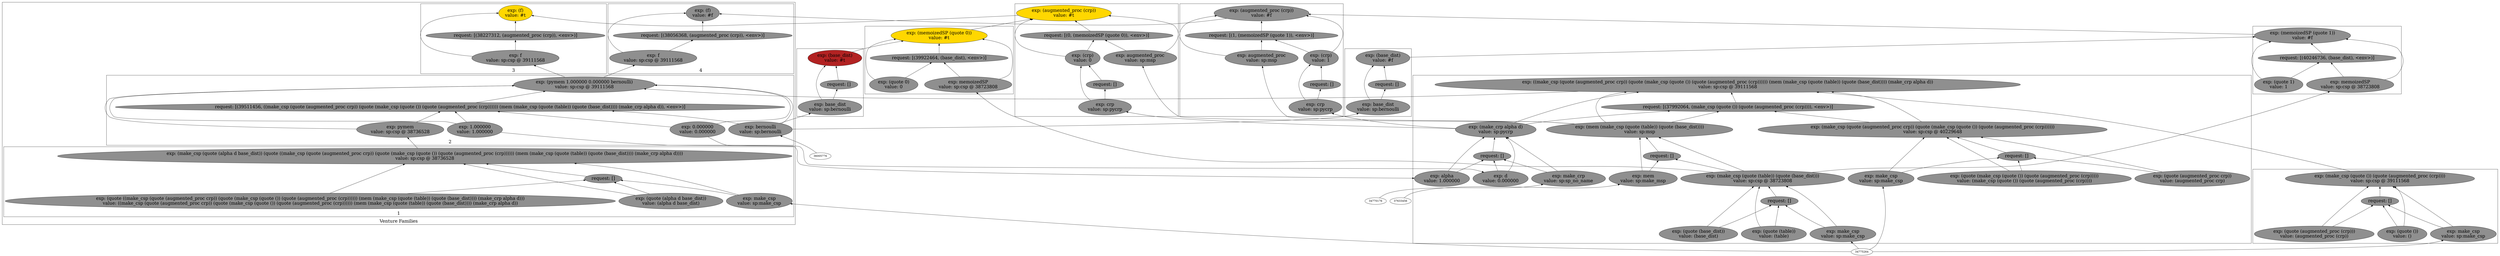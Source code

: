 digraph {
rankdir=BT
fontsize=24
subgraph cluster1 {
label="Venture Families"
subgraph cluster2 {
label="1"
"38736528"["fillcolor"="grey56" "fontsize"="24" "label"="exp: (make_csp (quote (alpha d base_dist)) (quote ((make_csp (quote (augmented_proc crp)) (quote (make_csp (quote ()) (quote (augmented_proc (crp)))))) (mem (make_csp (quote (table)) (quote (base_dist)))) (make_crp alpha d))))\nvalue: sp:csp @ 38736528" "shape"="ellipse" "style"="filled" ]
"38599520"["fillcolor"="grey56" "fontsize"="24" "label"="request: []" "shape"="ellipse" "style"="filled" ]
"38774272"["fillcolor"="grey56" "fontsize"="24" "label"="exp: make_csp\nvalue: sp:make_csp" "shape"="ellipse" "style"="filled" ]
"39190176"["fillcolor"="grey56" "fontsize"="24" "label"="exp: (quote (alpha d base_dist))\nvalue: (alpha d base_dist)" "shape"="ellipse" "style"="filled" ]
"39225120"["fillcolor"="grey56" "fontsize"="24" "label"="exp: (quote ((make_csp (quote (augmented_proc crp)) (quote (make_csp (quote ()) (quote (augmented_proc (crp)))))) (mem (make_csp (quote (table)) (quote (base_dist)))) (make_crp alpha d)))\nvalue: ((make_csp (quote (augmented_proc crp)) (quote (make_csp (quote ()) (quote (augmented_proc (crp)))))) (mem (make_csp (quote (table)) (quote (base_dist)))) (make_crp alpha d))" "shape"="ellipse" "style"="filled" ]
}

subgraph cluster3 {
label="2"
"39872880"["fillcolor"="grey56" "fontsize"="24" "label"="exp: (pymem 1.000000 0.000000 bernoulli)\nvalue: sp:csp @ 39111568" "shape"="ellipse" "style"="filled" ]
"39511456"["fillcolor"="grey56" "fontsize"="24" "label"="request: [(39511456, ((make_csp (quote (augmented_proc crp)) (quote (make_csp (quote ()) (quote (augmented_proc (crp)))))) (mem (make_csp (quote (table)) (quote (base_dist)))) (make_crp alpha d)), <env>)]" "shape"="ellipse" "style"="filled" ]
"38223312"["fillcolor"="grey56" "fontsize"="24" "label"="exp: pymem\nvalue: sp:csp @ 38736528" "shape"="ellipse" "style"="filled" ]
"39449936"["fillcolor"="grey56" "fontsize"="24" "label"="exp: 1.000000\nvalue: 1.000000" "shape"="ellipse" "style"="filled" ]
"38188544"["fillcolor"="grey56" "fontsize"="24" "label"="exp: 0.000000\nvalue: 0.000000" "shape"="ellipse" "style"="filled" ]
"37791280"["fillcolor"="grey56" "fontsize"="24" "label"="exp: bernoulli\nvalue: sp:bernoulli" "shape"="ellipse" "style"="filled" ]
}

subgraph cluster4 {
label="3"
"37957552"["fillcolor"="gold" "fontsize"="24" "label"="exp: (f)\nvalue: #t" "shape"="ellipse" "style"="filled" ]
"38227312"["fillcolor"="grey56" "fontsize"="24" "label"="request: [(38227312, (augmented_proc (crp)), <env>)]" "shape"="ellipse" "style"="filled" ]
"39286320"["fillcolor"="grey56" "fontsize"="24" "label"="exp: f\nvalue: sp:csp @ 39111568" "shape"="ellipse" "style"="filled" ]
}

subgraph cluster5 {
label="4"
"40205232"["fillcolor"="grey56" "fontsize"="24" "label"="exp: (f)\nvalue: #f" "shape"="ellipse" "style"="filled" ]
"38056368"["fillcolor"="grey56" "fontsize"="24" "label"="request: [(38056368, (augmented_proc (crp)), <env>)]" "shape"="ellipse" "style"="filled" ]
"38226256"["fillcolor"="grey56" "fontsize"="24" "label"="exp: f\nvalue: sp:csp @ 39111568" "shape"="ellipse" "style"="filled" ]
}

}

subgraph cluster6 {
label=""
"37875408"["fillcolor"="grey56" "fontsize"="24" "label"="exp: ((make_csp (quote (augmented_proc crp)) (quote (make_csp (quote ()) (quote (augmented_proc (crp)))))) (mem (make_csp (quote (table)) (quote (base_dist)))) (make_crp alpha d))\nvalue: sp:csp @ 39111568" "shape"="ellipse" "style"="filled" ]
"37992064"["fillcolor"="grey56" "fontsize"="24" "label"="request: [(37992064, (make_csp (quote ()) (quote (augmented_proc (crp)))), <env>)]" "shape"="ellipse" "style"="filled" ]
"40229648"["fillcolor"="grey56" "fontsize"="24" "label"="exp: (make_csp (quote (augmented_proc crp)) (quote (make_csp (quote ()) (quote (augmented_proc (crp))))))\nvalue: sp:csp @ 40229648" "shape"="ellipse" "style"="filled" ]
"40197808"["fillcolor"="grey56" "fontsize"="24" "label"="request: []" "shape"="ellipse" "style"="filled" ]
"38038928"["fillcolor"="grey56" "fontsize"="24" "label"="exp: make_csp\nvalue: sp:make_csp" "shape"="ellipse" "style"="filled" ]
"38229472"["fillcolor"="grey56" "fontsize"="24" "label"="exp: (quote (augmented_proc crp))\nvalue: (augmented_proc crp)" "shape"="ellipse" "style"="filled" ]
"37763280"["fillcolor"="grey56" "fontsize"="24" "label"="exp: (quote (make_csp (quote ()) (quote (augmented_proc (crp)))))\nvalue: (make_csp (quote ()) (quote (augmented_proc (crp))))" "shape"="ellipse" "style"="filled" ]
"38585232"["fillcolor"="grey56" "fontsize"="24" "label"="exp: (mem (make_csp (quote (table)) (quote (base_dist))))\nvalue: sp:msp" "shape"="ellipse" "style"="filled" ]
"38549056"["fillcolor"="grey56" "fontsize"="24" "label"="request: []" "shape"="ellipse" "style"="filled" ]
"38636432"["fillcolor"="grey56" "fontsize"="24" "label"="exp: mem\nvalue: sp:make_msp" "shape"="ellipse" "style"="filled" ]
"38723808"["fillcolor"="grey56" "fontsize"="24" "label"="exp: (make_csp (quote (table)) (quote (base_dist)))\nvalue: sp:csp @ 38723808" "shape"="ellipse" "style"="filled" ]
"38672608"["fillcolor"="grey56" "fontsize"="24" "label"="request: []" "shape"="ellipse" "style"="filled" ]
"38759984"["fillcolor"="grey56" "fontsize"="24" "label"="exp: make_csp\nvalue: sp:make_csp" "shape"="ellipse" "style"="filled" ]
"38797728"["fillcolor"="grey56" "fontsize"="24" "label"="exp: (quote (table))\nvalue: (table)" "shape"="ellipse" "style"="filled" ]
"38835472"["fillcolor"="grey56" "fontsize"="24" "label"="exp: (quote (base_dist))\nvalue: (base_dist)" "shape"="ellipse" "style"="filled" ]
"38910960"["fillcolor"="grey56" "fontsize"="24" "label"="exp: (make_crp alpha d)\nvalue: sp:pycrp" "shape"="ellipse" "style"="filled" ]
"38873216"["fillcolor"="grey56" "fontsize"="24" "label"="request: []" "shape"="ellipse" "style"="filled" ]
"38948704"["fillcolor"="grey56" "fontsize"="24" "label"="exp: make_crp\nvalue: sp:sp_no_name" "shape"="ellipse" "style"="filled" ]
"38986448"["fillcolor"="grey56" "fontsize"="24" "label"="exp: alpha\nvalue: 1.000000" "shape"="ellipse" "style"="filled" ]
"39024192"["fillcolor"="grey56" "fontsize"="24" "label"="exp: d\nvalue: 0.000000" "shape"="ellipse" "style"="filled" ]
}

subgraph cluster7 {
label=""
"38055024"["fillcolor"="grey56" "fontsize"="24" "label"="exp: (augmented_proc (crp))\nvalue: #f" "shape"="ellipse" "style"="filled" ]
"40223984"["fillcolor"="grey56" "fontsize"="24" "label"="request: [(1, (memoizedSP (quote 1)), <env>)]" "shape"="ellipse" "style"="filled" ]
"37957264"["fillcolor"="grey56" "fontsize"="24" "label"="exp: augmented_proc\nvalue: sp:msp" "shape"="ellipse" "style"="filled" ]
"37909168"["fillcolor"="grey56" "fontsize"="24" "label"="exp: (crp)\nvalue: 1" "shape"="ellipse" "style"="filled" ]
"40202336"["fillcolor"="grey56" "fontsize"="24" "label"="request: []" "shape"="ellipse" "style"="filled" ]
"40227040"["fillcolor"="grey56" "fontsize"="24" "label"="exp: crp\nvalue: sp:pycrp" "shape"="ellipse" "style"="filled" ]
}

subgraph cluster8 {
label=""
"38061808"["fillcolor"="grey56" "fontsize"="24" "label"="exp: (memoizedSP (quote 1))\nvalue: #f" "shape"="ellipse" "style"="filled" ]
"40246736"["fillcolor"="grey56" "fontsize"="24" "label"="request: [(40246736, (base_dist), <env>)]" "shape"="ellipse" "style"="filled" ]
"28900944"["fillcolor"="grey56" "fontsize"="24" "label"="exp: memoizedSP\nvalue: sp:csp @ 38723808" "shape"="ellipse" "style"="filled" ]
"28901216"["fillcolor"="grey56" "fontsize"="24" "label"="exp: (quote 1)\nvalue: 1" "shape"="ellipse" "style"="filled" ]
}

subgraph cluster9 {
label=""
"39111568"["fillcolor"="grey56" "fontsize"="24" "label"="exp: (make_csp (quote ()) (quote (augmented_proc (crp))))\nvalue: sp:csp @ 39111568" "shape"="ellipse" "style"="filled" ]
"39061936"["fillcolor"="grey56" "fontsize"="24" "label"="request: []" "shape"="ellipse" "style"="filled" ]
"39161200"["fillcolor"="grey56" "fontsize"="24" "label"="exp: make_csp\nvalue: sp:make_csp" "shape"="ellipse" "style"="filled" ]
"39210832"["fillcolor"="grey56" "fontsize"="24" "label"="exp: (quote ())\nvalue: ()" "shape"="ellipse" "style"="filled" ]
"39248576"["fillcolor"="grey56" "fontsize"="24" "label"="exp: (quote (augmented_proc (crp)))\nvalue: (augmented_proc (crp))" "shape"="ellipse" "style"="filled" ]
}

subgraph cluster10 {
label=""
"39409072"["fillcolor"="gold" "fontsize"="24" "label"="exp: (augmented_proc (crp))\nvalue: #t" "shape"="ellipse" "style"="filled" ]
"39347840"["fillcolor"="grey56" "fontsize"="24" "label"="request: [(0, (memoizedSP (quote 0)), <env>)]" "shape"="ellipse" "style"="filled" ]
"39470592"["fillcolor"="grey56" "fontsize"="24" "label"="exp: augmented_proc\nvalue: sp:msp" "shape"="ellipse" "style"="filled" ]
"39843904"["fillcolor"="grey56" "fontsize"="24" "label"="exp: (crp)\nvalue: 0" "shape"="ellipse" "style"="filled" ]
"39532112"["fillcolor"="grey56" "fontsize"="24" "label"="request: []" "shape"="ellipse" "style"="filled" ]
"39893536"["fillcolor"="grey56" "fontsize"="24" "label"="exp: crp\nvalue: sp:pycrp" "shape"="ellipse" "style"="filled" ]
}

subgraph cluster11 {
label=""
"39943168"["fillcolor"="gold" "fontsize"="24" "label"="exp: (memoizedSP (quote 0))\nvalue: #t" "shape"="ellipse" "style"="filled" ]
"39922464"["fillcolor"="grey56" "fontsize"="24" "label"="request: [(39922464, (base_dist), <env>)]" "shape"="ellipse" "style"="filled" ]
"40004976"["fillcolor"="grey56" "fontsize"="24" "label"="exp: memoizedSP\nvalue: sp:csp @ 38723808" "shape"="ellipse" "style"="filled" ]
"40054608"["fillcolor"="grey56" "fontsize"="24" "label"="exp: (quote 0)\nvalue: 0" "shape"="ellipse" "style"="filled" ]
}

subgraph cluster12 {
label=""
"40198992"["fillcolor"="firebrick" "fontsize"="24" "label"="exp: (base_dist)\nvalue: #t" "shape"="ellipse" "style"="filled" ]
"40104240"["fillcolor"="grey56" "fontsize"="24" "label"="request: []" "shape"="ellipse" "style"="filled" ]
"40213552"["fillcolor"="grey56" "fontsize"="24" "label"="exp: base_dist\nvalue: sp:bernoulli" "shape"="ellipse" "style"="filled" ]
}

subgraph cluster13 {
label=""
"40208768"["fillcolor"="grey56" "fontsize"="24" "label"="exp: (base_dist)\nvalue: #f" "shape"="ellipse" "style"="filled" ]
"40208544"["fillcolor"="grey56" "fontsize"="24" "label"="request: []" "shape"="ellipse" "style"="filled" ]
"40264976"["fillcolor"="grey56" "fontsize"="24" "label"="exp: base_dist\nvalue: sp:bernoulli" "shape"="ellipse" "style"="filled" ]
}

"40229648" -> "37875408"["arrowhead"="normal" "color"="black" "style"="solid" ]
"40229648" -> "37992064"["arrowhead"="normal" "color"="black" "style"="solid" ]
"38038928" -> "40229648"["arrowhead"="normal" "color"="black" "style"="solid" ]
"38038928" -> "40197808"["arrowhead"="normal" "color"="black" "style"="solid" ]
"34775264" -> "38038928"["arrowhead"="normal" "color"="black" "style"="solid" ]
"38229472" -> "40229648"["arrowhead"="normal" "color"="black" "style"="solid" ]
"38229472" -> "40197808"["arrowhead"="normal" "color"="black" "style"="solid" ]
"37763280" -> "40229648"["arrowhead"="normal" "color"="black" "style"="solid" ]
"37763280" -> "40197808"["arrowhead"="normal" "color"="black" "style"="solid" ]
"40197808" -> "40229648"["arrowhead"="normal" "color"="black" "style"="solid" ]
"38585232" -> "37875408"["arrowhead"="normal" "color"="black" "style"="solid" ]
"38585232" -> "37992064"["arrowhead"="normal" "color"="black" "style"="solid" ]
"38636432" -> "38585232"["arrowhead"="normal" "color"="black" "style"="solid" ]
"38636432" -> "38549056"["arrowhead"="normal" "color"="black" "style"="solid" ]
"37633456" -> "38636432"["arrowhead"="normal" "color"="black" "style"="solid" ]
"38723808" -> "38585232"["arrowhead"="normal" "color"="black" "style"="solid" ]
"38723808" -> "38549056"["arrowhead"="normal" "color"="black" "style"="solid" ]
"38759984" -> "38723808"["arrowhead"="normal" "color"="black" "style"="solid" ]
"38759984" -> "38672608"["arrowhead"="normal" "color"="black" "style"="solid" ]
"34775264" -> "38759984"["arrowhead"="normal" "color"="black" "style"="solid" ]
"38797728" -> "38723808"["arrowhead"="normal" "color"="black" "style"="solid" ]
"38797728" -> "38672608"["arrowhead"="normal" "color"="black" "style"="solid" ]
"38835472" -> "38723808"["arrowhead"="normal" "color"="black" "style"="solid" ]
"38835472" -> "38672608"["arrowhead"="normal" "color"="black" "style"="solid" ]
"38672608" -> "38723808"["arrowhead"="normal" "color"="black" "style"="solid" ]
"38549056" -> "38585232"["arrowhead"="normal" "color"="black" "style"="solid" ]
"38910960" -> "37875408"["arrowhead"="normal" "color"="black" "style"="solid" ]
"38910960" -> "37992064"["arrowhead"="normal" "color"="black" "style"="solid" ]
"38948704" -> "38910960"["arrowhead"="normal" "color"="black" "style"="solid" ]
"38948704" -> "38873216"["arrowhead"="normal" "color"="black" "style"="solid" ]
"34770176" -> "38948704"["arrowhead"="normal" "color"="black" "style"="solid" ]
"38986448" -> "38910960"["arrowhead"="normal" "color"="black" "style"="solid" ]
"38986448" -> "38873216"["arrowhead"="normal" "color"="black" "style"="solid" ]
"39449936" -> "38986448"["arrowhead"="normal" "color"="black" "style"="solid" ]
"39024192" -> "38910960"["arrowhead"="normal" "color"="black" "style"="solid" ]
"39024192" -> "38873216"["arrowhead"="normal" "color"="black" "style"="solid" ]
"38188544" -> "39024192"["arrowhead"="normal" "color"="black" "style"="solid" ]
"38873216" -> "38910960"["arrowhead"="normal" "color"="black" "style"="solid" ]
"37992064" -> "37875408"["arrowhead"="normal" "color"="black" "style"="solid" ]
"39111568" -> "37875408"["arrowhead"="normal" "color"="black" "style"="solid" ]
"39286320" -> "37957552"["arrowhead"="normal" "color"="black" "style"="solid" ]
"39286320" -> "38227312"["arrowhead"="normal" "color"="black" "style"="solid" ]
"39872880" -> "39286320"["arrowhead"="normal" "color"="black" "style"="solid" ]
"38227312" -> "37957552"["arrowhead"="normal" "color"="black" "style"="solid" ]
"39409072" -> "37957552"["arrowhead"="normal" "color"="black" "style"="solid" ]
"37957264" -> "38055024"["arrowhead"="normal" "color"="black" "style"="solid" ]
"37957264" -> "40223984"["arrowhead"="normal" "color"="black" "style"="solid" ]
"38585232" -> "37957264"["arrowhead"="normal" "color"="black" "style"="solid" ]
"37909168" -> "38055024"["arrowhead"="normal" "color"="black" "style"="solid" ]
"37909168" -> "40223984"["arrowhead"="normal" "color"="black" "style"="solid" ]
"40227040" -> "37909168"["arrowhead"="normal" "color"="black" "style"="solid" ]
"40227040" -> "40202336"["arrowhead"="normal" "color"="black" "style"="solid" ]
"38910960" -> "40227040"["arrowhead"="normal" "color"="black" "style"="solid" ]
"40202336" -> "37909168"["arrowhead"="normal" "color"="black" "style"="solid" ]
"40223984" -> "38055024"["arrowhead"="normal" "color"="black" "style"="solid" ]
"38061808" -> "38055024"["arrowhead"="normal" "color"="black" "style"="solid" ]
"28900944" -> "38061808"["arrowhead"="normal" "color"="black" "style"="solid" ]
"28900944" -> "40246736"["arrowhead"="normal" "color"="black" "style"="solid" ]
"38723808" -> "28900944"["arrowhead"="normal" "color"="black" "style"="solid" ]
"28901216" -> "38061808"["arrowhead"="normal" "color"="black" "style"="solid" ]
"28901216" -> "40246736"["arrowhead"="normal" "color"="black" "style"="solid" ]
"40246736" -> "38061808"["arrowhead"="normal" "color"="black" "style"="solid" ]
"40208768" -> "38061808"["arrowhead"="normal" "color"="black" "style"="solid" ]
"38774272" -> "38736528"["arrowhead"="normal" "color"="black" "style"="solid" ]
"38774272" -> "38599520"["arrowhead"="normal" "color"="black" "style"="solid" ]
"34775264" -> "38774272"["arrowhead"="normal" "color"="black" "style"="solid" ]
"39190176" -> "38736528"["arrowhead"="normal" "color"="black" "style"="solid" ]
"39190176" -> "38599520"["arrowhead"="normal" "color"="black" "style"="solid" ]
"39225120" -> "38736528"["arrowhead"="normal" "color"="black" "style"="solid" ]
"39225120" -> "38599520"["arrowhead"="normal" "color"="black" "style"="solid" ]
"38599520" -> "38736528"["arrowhead"="normal" "color"="black" "style"="solid" ]
"39161200" -> "39111568"["arrowhead"="normal" "color"="black" "style"="solid" ]
"39161200" -> "39061936"["arrowhead"="normal" "color"="black" "style"="solid" ]
"34775264" -> "39161200"["arrowhead"="normal" "color"="black" "style"="solid" ]
"39210832" -> "39111568"["arrowhead"="normal" "color"="black" "style"="solid" ]
"39210832" -> "39061936"["arrowhead"="normal" "color"="black" "style"="solid" ]
"39248576" -> "39111568"["arrowhead"="normal" "color"="black" "style"="solid" ]
"39248576" -> "39061936"["arrowhead"="normal" "color"="black" "style"="solid" ]
"39061936" -> "39111568"["arrowhead"="normal" "color"="black" "style"="solid" ]
"39470592" -> "39409072"["arrowhead"="normal" "color"="black" "style"="solid" ]
"39470592" -> "39347840"["arrowhead"="normal" "color"="black" "style"="solid" ]
"38585232" -> "39470592"["arrowhead"="normal" "color"="black" "style"="solid" ]
"39843904" -> "39409072"["arrowhead"="normal" "color"="black" "style"="solid" ]
"39843904" -> "39347840"["arrowhead"="normal" "color"="black" "style"="solid" ]
"39893536" -> "39843904"["arrowhead"="normal" "color"="black" "style"="solid" ]
"39893536" -> "39532112"["arrowhead"="normal" "color"="black" "style"="solid" ]
"38910960" -> "39893536"["arrowhead"="normal" "color"="black" "style"="solid" ]
"39532112" -> "39843904"["arrowhead"="normal" "color"="black" "style"="solid" ]
"39347840" -> "39409072"["arrowhead"="normal" "color"="black" "style"="solid" ]
"39943168" -> "39409072"["arrowhead"="normal" "color"="black" "style"="solid" ]
"38223312" -> "39872880"["arrowhead"="normal" "color"="black" "style"="solid" ]
"38223312" -> "39511456"["arrowhead"="normal" "color"="black" "style"="solid" ]
"38736528" -> "38223312"["arrowhead"="normal" "color"="black" "style"="solid" ]
"39449936" -> "39872880"["arrowhead"="normal" "color"="black" "style"="solid" ]
"39449936" -> "39511456"["arrowhead"="normal" "color"="black" "style"="solid" ]
"38188544" -> "39872880"["arrowhead"="normal" "color"="black" "style"="solid" ]
"38188544" -> "39511456"["arrowhead"="normal" "color"="black" "style"="solid" ]
"37791280" -> "39872880"["arrowhead"="normal" "color"="black" "style"="solid" ]
"37791280" -> "39511456"["arrowhead"="normal" "color"="black" "style"="solid" ]
"36005776" -> "37791280"["arrowhead"="normal" "color"="black" "style"="solid" ]
"39511456" -> "39872880"["arrowhead"="normal" "color"="black" "style"="solid" ]
"37875408" -> "39872880"["arrowhead"="normal" "color"="black" "style"="solid" ]
"40004976" -> "39943168"["arrowhead"="normal" "color"="black" "style"="solid" ]
"40004976" -> "39922464"["arrowhead"="normal" "color"="black" "style"="solid" ]
"38723808" -> "40004976"["arrowhead"="normal" "color"="black" "style"="solid" ]
"40054608" -> "39943168"["arrowhead"="normal" "color"="black" "style"="solid" ]
"40054608" -> "39922464"["arrowhead"="normal" "color"="black" "style"="solid" ]
"39922464" -> "39943168"["arrowhead"="normal" "color"="black" "style"="solid" ]
"40198992" -> "39943168"["arrowhead"="normal" "color"="black" "style"="solid" ]
"40213552" -> "40198992"["arrowhead"="normal" "color"="black" "style"="solid" ]
"40213552" -> "40104240"["arrowhead"="normal" "color"="black" "style"="solid" ]
"37791280" -> "40213552"["arrowhead"="normal" "color"="black" "style"="solid" ]
"40104240" -> "40198992"["arrowhead"="normal" "color"="black" "style"="solid" ]
"38226256" -> "40205232"["arrowhead"="normal" "color"="black" "style"="solid" ]
"38226256" -> "38056368"["arrowhead"="normal" "color"="black" "style"="solid" ]
"39872880" -> "38226256"["arrowhead"="normal" "color"="black" "style"="solid" ]
"38056368" -> "40205232"["arrowhead"="normal" "color"="black" "style"="solid" ]
"38055024" -> "40205232"["arrowhead"="normal" "color"="black" "style"="solid" ]
"40264976" -> "40208768"["arrowhead"="normal" "color"="black" "style"="solid" ]
"40264976" -> "40208544"["arrowhead"="normal" "color"="black" "style"="solid" ]
"37791280" -> "40264976"["arrowhead"="normal" "color"="black" "style"="solid" ]
"40208544" -> "40208768"["arrowhead"="normal" "color"="black" "style"="solid" ]

}